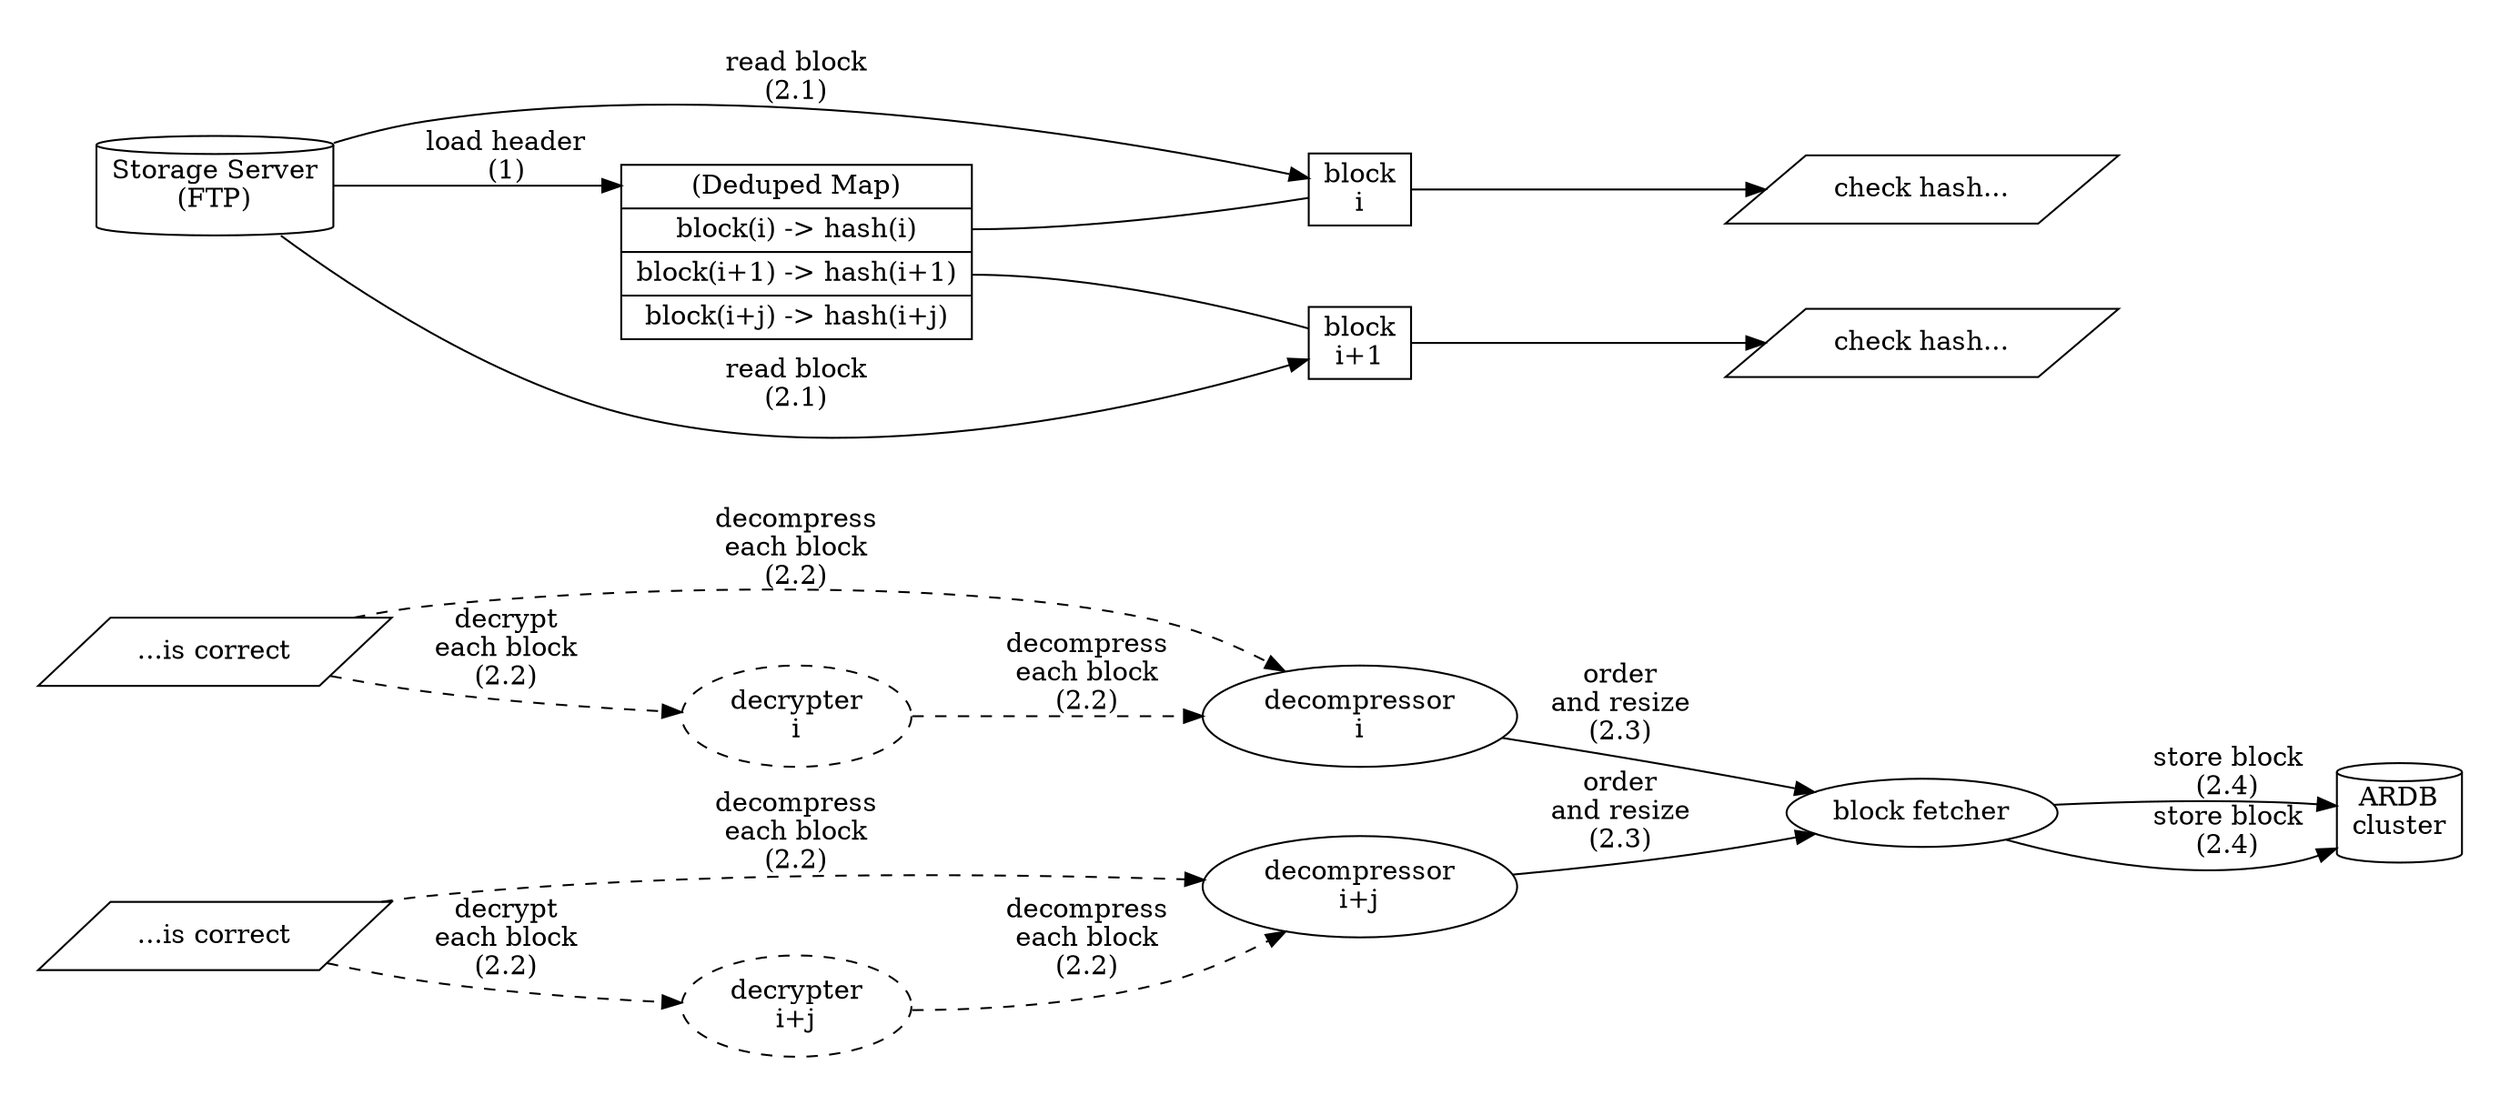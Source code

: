 digraph {
    rankdir = "LR"

    subgraph clusterPartB {
    style = "invis"

    checkHashIsCorrect1_Out [
        label = "...is correct"
        shape = "parallelogram"
    ]
     checkHashIsCorrect2_Out [
        label = "...is correct"
        shape = "parallelogram"
    ]

    decrypter_1 [
        label = "decrypter\ni"
        style = "dashed"
    ]
    decrypter_2 [
        label = "decrypter\ni+j"
        style = "dashed"
    ]
    checkHashIsCorrect1_Out -> decrypter_1 [
        label = "decrypt\neach block\n(2.2)"
        style = "dashed"
    ]
    checkHashIsCorrect2_Out -> decrypter_2 [
        label = "decrypt\neach block\n(2.2)"
        style = "dashed"
    ]

    checkHashIsCorrect1_Out -> decompressor1 [
        label = "decompress\neach block\n(2.2)"
        style = "dashed"
    ]
    checkHashIsCorrect2_Out -> decompressor2 [
        label = "decompress\neach block\n(2.2)"
        style = "dashed"
    ]

    decompressor1 [
        label = "decompressor\ni"
    ]
    decompressor2 [
        label = "decompressor\ni+j"
    ]
    decrypter_1 -> decompressor1 [
        label = "decompress\neach block\n(2.2)"
        style = "dashed"
    ]
    decrypter_2 -> decompressor2 [
        label = "decompress\neach block\n(2.2)"
        style = "dashed"
    ]

    blockFetcher [
        label = "block fetcher"
    ]
    decompressor1 -> blockFetcher [
        label = "order\nand resize\n(2.3)"
    ]
    decompressor2 -> blockFetcher [
        label = "order\nand resize\n(2.3)"
    ]

    ardbCluster [
        shape = "cylinder"
        label = "ARDB\ncluster"
    ]

    blockFetcher -> ardbCluster [
        label = "store block\n(2.4)"
    ]
    blockFetcher -> ardbCluster [
        label = "store block\n(2.4)"
    ]
    }

    subgraph clusterPartA {
    style = "invis"

    storageServer [
        shape = "cylinder"
        label = "Storage Server\n(FTP)"
    ]

    dedupedMap [
        shape = "record"
        label = "<t> (Deduped Map) |
                 <1> block(i) \-\> hash(i) |
                 <2> block(i+1) \-\> hash(i+1) |
                 <3> block(i+j) \-\> hash(i+j)"
    ]

    storageServer -> dedupedMap:t [
        label = "load header\n(1)"
    ]

    block2 [
        label = "block\ni+1"
        shape = "rectangle"
    ]
    block1 [
        label = "block\ni"
        shape = "rectangle"
    ]
    storageServer -> block2 [
        label = "read block\n(2.1)"
    ]
    storageServer -> block1 [
        label = "read block\n(2.1)"
    ]
    dedupedMap:2 -> block2 [ dir = "none" ]
    dedupedMap:1 -> block1 [ dir = "none" ]

    checkHashIsCorrect1_In [
        label = "check hash..."
        shape = "parallelogram"
    ]
     checkHashIsCorrect2_In [
        label = "check hash..."
        shape = "parallelogram"
    ]
    block1 -> checkHashIsCorrect1_In
    block2 -> checkHashIsCorrect2_In
    }
}